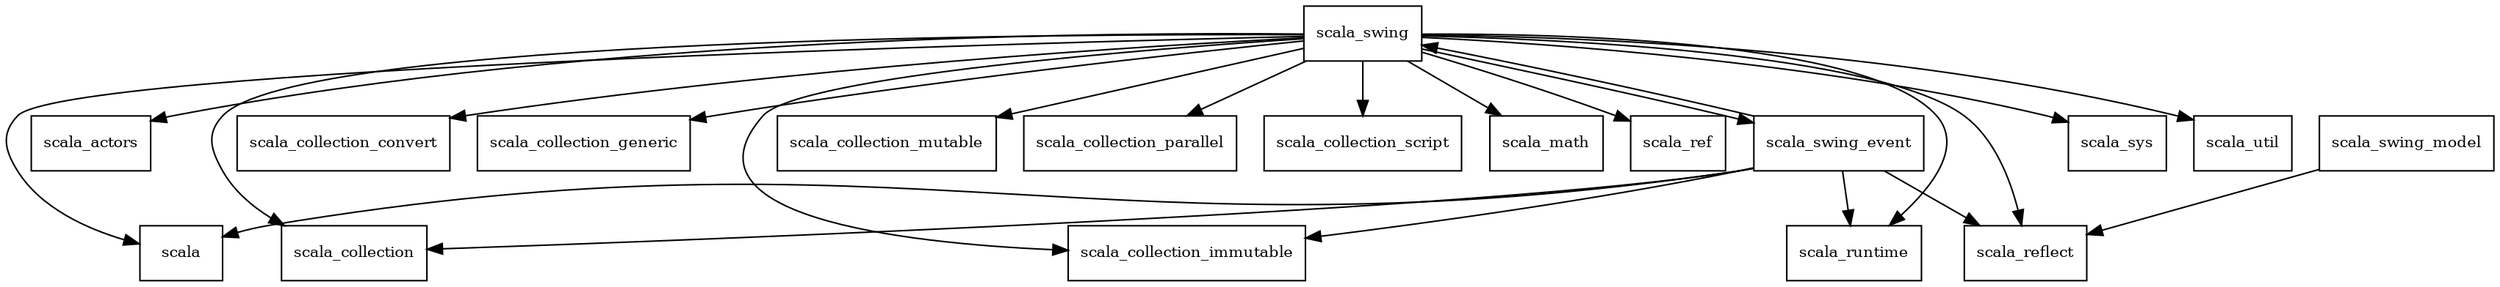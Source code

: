 digraph scala_swing_2_10_2_package_dependencies {
  node [shape = box, fontsize=10.0];
  scala_swing -> scala;
  scala_swing -> scala_actors;
  scala_swing -> scala_collection;
  scala_swing -> scala_collection_convert;
  scala_swing -> scala_collection_generic;
  scala_swing -> scala_collection_immutable;
  scala_swing -> scala_collection_mutable;
  scala_swing -> scala_collection_parallel;
  scala_swing -> scala_collection_script;
  scala_swing -> scala_math;
  scala_swing -> scala_ref;
  scala_swing -> scala_reflect;
  scala_swing -> scala_runtime;
  scala_swing -> scala_swing_event;
  scala_swing -> scala_sys;
  scala_swing -> scala_util;
  scala_swing_event -> scala;
  scala_swing_event -> scala_collection;
  scala_swing_event -> scala_collection_immutable;
  scala_swing_event -> scala_reflect;
  scala_swing_event -> scala_runtime;
  scala_swing_event -> scala_swing;
  scala_swing_model -> scala_reflect;
}
